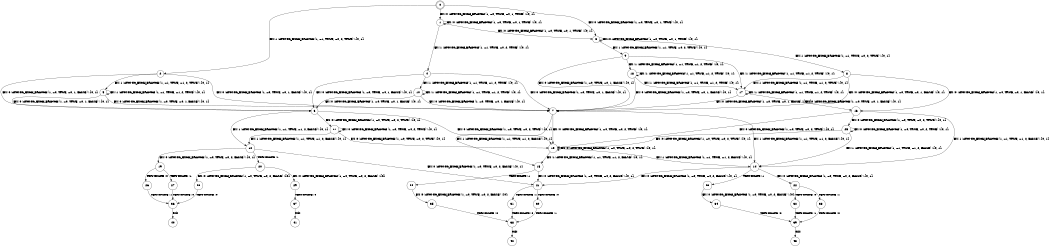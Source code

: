digraph BCG {
size = "7, 10.5";
center = TRUE;
node [shape = circle];
0 [peripheries = 2];
0 -> 1 [label = "EX !0 !ATOMIC_EXCH_BRANCH (1, +0, TRUE, +0, 1, TRUE) !{0, 1}"];
0 -> 2 [label = "EX !1 !ATOMIC_EXCH_BRANCH (1, +1, TRUE, +0, 2, TRUE) !{0, 1}"];
0 -> 3 [label = "EX !0 !ATOMIC_EXCH_BRANCH (1, +0, TRUE, +0, 1, TRUE) !{0, 1}"];
1 -> 1 [label = "EX !0 !ATOMIC_EXCH_BRANCH (1, +0, TRUE, +0, 1, TRUE) !{0, 1}"];
1 -> 4 [label = "EX !1 !ATOMIC_EXCH_BRANCH (1, +1, TRUE, +0, 2, TRUE) !{0, 1}"];
1 -> 3 [label = "EX !0 !ATOMIC_EXCH_BRANCH (1, +0, TRUE, +0, 1, TRUE) !{0, 1}"];
2 -> 5 [label = "EX !1 !ATOMIC_EXCH_BRANCH (1, +1, TRUE, +1, 2, TRUE) !{0, 1}"];
2 -> 6 [label = "EX !0 !ATOMIC_EXCH_BRANCH (1, +0, TRUE, +0, 1, FALSE) !{0, 1}"];
2 -> 7 [label = "EX !0 !ATOMIC_EXCH_BRANCH (1, +0, TRUE, +0, 1, FALSE) !{0, 1}"];
3 -> 8 [label = "EX !1 !ATOMIC_EXCH_BRANCH (1, +1, TRUE, +0, 2, TRUE) !{0, 1}"];
3 -> 3 [label = "EX !0 !ATOMIC_EXCH_BRANCH (1, +0, TRUE, +0, 1, TRUE) !{0, 1}"];
3 -> 9 [label = "EX !1 !ATOMIC_EXCH_BRANCH (1, +1, TRUE, +0, 2, TRUE) !{0, 1}"];
4 -> 6 [label = "EX !0 !ATOMIC_EXCH_BRANCH (1, +0, TRUE, +0, 1, FALSE) !{0, 1}"];
4 -> 10 [label = "EX !1 !ATOMIC_EXCH_BRANCH (1, +1, TRUE, +1, 2, TRUE) !{0, 1}"];
4 -> 7 [label = "EX !0 !ATOMIC_EXCH_BRANCH (1, +0, TRUE, +0, 1, FALSE) !{0, 1}"];
5 -> 5 [label = "EX !1 !ATOMIC_EXCH_BRANCH (1, +1, TRUE, +1, 2, TRUE) !{0, 1}"];
5 -> 6 [label = "EX !0 !ATOMIC_EXCH_BRANCH (1, +0, TRUE, +0, 1, FALSE) !{0, 1}"];
5 -> 7 [label = "EX !0 !ATOMIC_EXCH_BRANCH (1, +0, TRUE, +0, 1, FALSE) !{0, 1}"];
6 -> 11 [label = "EX !0 !ATOMIC_EXCH_BRANCH (1, +0, TRUE, +0, 2, TRUE) !{0, 1}"];
6 -> 12 [label = "EX !1 !ATOMIC_EXCH_BRANCH (1, +1, TRUE, +1, 2, FALSE) !{0, 1}"];
6 -> 13 [label = "EX !0 !ATOMIC_EXCH_BRANCH (1, +0, TRUE, +0, 2, TRUE) !{0, 1}"];
7 -> 14 [label = "EX !1 !ATOMIC_EXCH_BRANCH (1, +1, TRUE, +1, 2, FALSE) !{0, 1}"];
7 -> 13 [label = "EX !0 !ATOMIC_EXCH_BRANCH (1, +0, TRUE, +0, 2, TRUE) !{0, 1}"];
7 -> 15 [label = "EX !1 !ATOMIC_EXCH_BRANCH (1, +1, TRUE, +1, 2, FALSE) !{0, 1}"];
8 -> 16 [label = "EX !0 !ATOMIC_EXCH_BRANCH (1, +0, TRUE, +0, 1, FALSE) !{0, 1}"];
8 -> 17 [label = "EX !1 !ATOMIC_EXCH_BRANCH (1, +1, TRUE, +1, 2, TRUE) !{0, 1}"];
8 -> 7 [label = "EX !0 !ATOMIC_EXCH_BRANCH (1, +0, TRUE, +0, 1, FALSE) !{0, 1}"];
9 -> 17 [label = "EX !1 !ATOMIC_EXCH_BRANCH (1, +1, TRUE, +1, 2, TRUE) !{0, 1}"];
9 -> 7 [label = "EX !0 !ATOMIC_EXCH_BRANCH (1, +0, TRUE, +0, 1, FALSE) !{0, 1}"];
9 -> 18 [label = "EX !1 !ATOMIC_EXCH_BRANCH (1, +1, TRUE, +1, 2, TRUE) !{0, 1}"];
10 -> 6 [label = "EX !0 !ATOMIC_EXCH_BRANCH (1, +0, TRUE, +0, 1, FALSE) !{0, 1}"];
10 -> 10 [label = "EX !1 !ATOMIC_EXCH_BRANCH (1, +1, TRUE, +1, 2, TRUE) !{0, 1}"];
10 -> 7 [label = "EX !0 !ATOMIC_EXCH_BRANCH (1, +0, TRUE, +0, 1, FALSE) !{0, 1}"];
11 -> 11 [label = "EX !0 !ATOMIC_EXCH_BRANCH (1, +0, TRUE, +0, 2, TRUE) !{0, 1}"];
11 -> 12 [label = "EX !1 !ATOMIC_EXCH_BRANCH (1, +1, TRUE, +1, 2, FALSE) !{0, 1}"];
11 -> 13 [label = "EX !0 !ATOMIC_EXCH_BRANCH (1, +0, TRUE, +0, 2, TRUE) !{0, 1}"];
12 -> 19 [label = "EX !0 !ATOMIC_EXCH_BRANCH (1, +0, TRUE, +0, 2, FALSE) !{0, 1}"];
12 -> 20 [label = "TERMINATE !1"];
12 -> 21 [label = "EX !0 !ATOMIC_EXCH_BRANCH (1, +0, TRUE, +0, 2, FALSE) !{0, 1}"];
13 -> 14 [label = "EX !1 !ATOMIC_EXCH_BRANCH (1, +1, TRUE, +1, 2, FALSE) !{0, 1}"];
13 -> 13 [label = "EX !0 !ATOMIC_EXCH_BRANCH (1, +0, TRUE, +0, 2, TRUE) !{0, 1}"];
13 -> 15 [label = "EX !1 !ATOMIC_EXCH_BRANCH (1, +1, TRUE, +1, 2, FALSE) !{0, 1}"];
14 -> 22 [label = "EX !0 !ATOMIC_EXCH_BRANCH (1, +0, TRUE, +0, 2, FALSE) !{0, 1}"];
14 -> 23 [label = "TERMINATE !1"];
14 -> 21 [label = "EX !0 !ATOMIC_EXCH_BRANCH (1, +0, TRUE, +0, 2, FALSE) !{0, 1}"];
15 -> 21 [label = "EX !0 !ATOMIC_EXCH_BRANCH (1, +0, TRUE, +0, 2, FALSE) !{0, 1}"];
15 -> 24 [label = "TERMINATE !1"];
16 -> 25 [label = "EX !0 !ATOMIC_EXCH_BRANCH (1, +0, TRUE, +0, 2, TRUE) !{0, 1}"];
16 -> 14 [label = "EX !1 !ATOMIC_EXCH_BRANCH (1, +1, TRUE, +1, 2, FALSE) !{0, 1}"];
16 -> 13 [label = "EX !0 !ATOMIC_EXCH_BRANCH (1, +0, TRUE, +0, 2, TRUE) !{0, 1}"];
17 -> 16 [label = "EX !0 !ATOMIC_EXCH_BRANCH (1, +0, TRUE, +0, 1, FALSE) !{0, 1}"];
17 -> 17 [label = "EX !1 !ATOMIC_EXCH_BRANCH (1, +1, TRUE, +1, 2, TRUE) !{0, 1}"];
17 -> 7 [label = "EX !0 !ATOMIC_EXCH_BRANCH (1, +0, TRUE, +0, 1, FALSE) !{0, 1}"];
18 -> 17 [label = "EX !1 !ATOMIC_EXCH_BRANCH (1, +1, TRUE, +1, 2, TRUE) !{0, 1}"];
18 -> 7 [label = "EX !0 !ATOMIC_EXCH_BRANCH (1, +0, TRUE, +0, 1, FALSE) !{0, 1}"];
18 -> 18 [label = "EX !1 !ATOMIC_EXCH_BRANCH (1, +1, TRUE, +1, 2, TRUE) !{0, 1}"];
19 -> 26 [label = "TERMINATE !0"];
19 -> 27 [label = "TERMINATE !1"];
20 -> 28 [label = "EX !0 !ATOMIC_EXCH_BRANCH (1, +0, TRUE, +0, 2, FALSE) !{0}"];
20 -> 29 [label = "EX !0 !ATOMIC_EXCH_BRANCH (1, +0, TRUE, +0, 2, FALSE) !{0}"];
21 -> 30 [label = "TERMINATE !0"];
21 -> 31 [label = "TERMINATE !1"];
22 -> 32 [label = "TERMINATE !0"];
22 -> 33 [label = "TERMINATE !1"];
23 -> 34 [label = "EX !0 !ATOMIC_EXCH_BRANCH (1, +0, TRUE, +0, 2, FALSE) !{0}"];
24 -> 35 [label = "EX !0 !ATOMIC_EXCH_BRANCH (1, +0, TRUE, +0, 2, FALSE) !{0}"];
25 -> 25 [label = "EX !0 !ATOMIC_EXCH_BRANCH (1, +0, TRUE, +0, 2, TRUE) !{0, 1}"];
25 -> 14 [label = "EX !1 !ATOMIC_EXCH_BRANCH (1, +1, TRUE, +1, 2, FALSE) !{0, 1}"];
25 -> 13 [label = "EX !0 !ATOMIC_EXCH_BRANCH (1, +0, TRUE, +0, 2, TRUE) !{0, 1}"];
26 -> 36 [label = "TERMINATE !1"];
27 -> 36 [label = "TERMINATE !0"];
28 -> 36 [label = "TERMINATE !0"];
29 -> 37 [label = "TERMINATE !0"];
30 -> 38 [label = "TERMINATE !1"];
31 -> 38 [label = "TERMINATE !0"];
32 -> 39 [label = "TERMINATE !1"];
33 -> 39 [label = "TERMINATE !0"];
34 -> 39 [label = "TERMINATE !0"];
35 -> 38 [label = "TERMINATE !0"];
36 -> 40 [label = "exit"];
37 -> 41 [label = "exit"];
38 -> 42 [label = "exit"];
39 -> 43 [label = "exit"];
}
